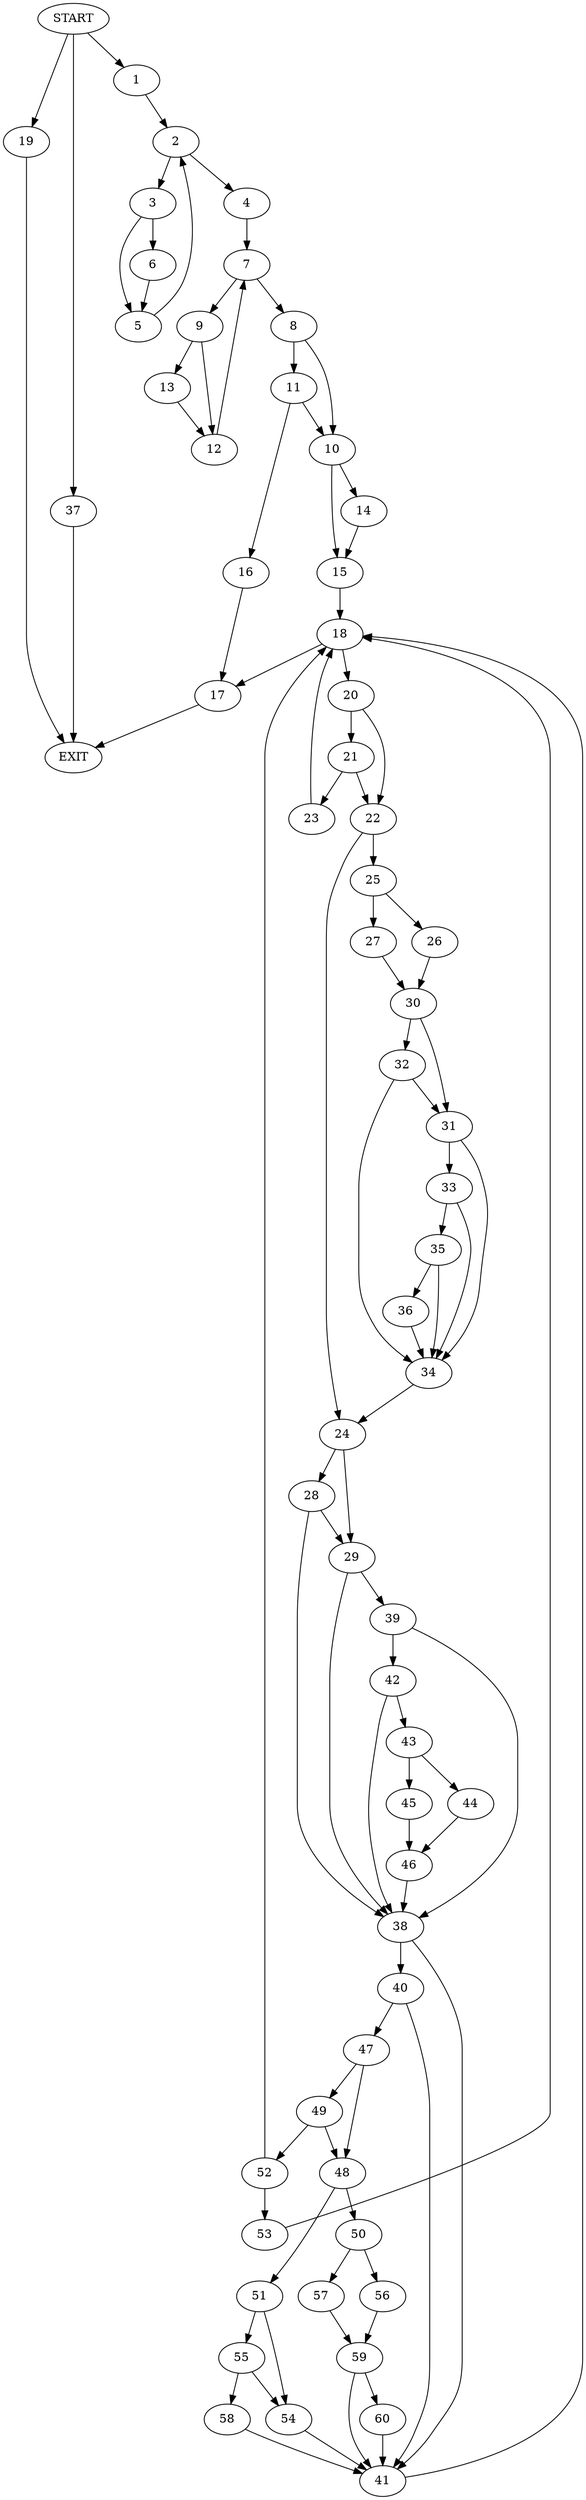digraph {
0 [label="START"]
61 [label="EXIT"]
0 -> 1
1 -> 2
2 -> 3
2 -> 4
3 -> 5
3 -> 6
4 -> 7
5 -> 2
6 -> 5
7 -> 8
7 -> 9
8 -> 10
8 -> 11
9 -> 12
9 -> 13
13 -> 12
12 -> 7
10 -> 14
10 -> 15
11 -> 10
11 -> 16
16 -> 17
17 -> 61
14 -> 15
15 -> 18
0 -> 19
19 -> 61
18 -> 20
18 -> 17
20 -> 21
20 -> 22
21 -> 23
21 -> 22
22 -> 24
22 -> 25
23 -> 18
25 -> 26
25 -> 27
24 -> 28
24 -> 29
27 -> 30
26 -> 30
30 -> 31
30 -> 32
31 -> 33
31 -> 34
32 -> 31
32 -> 34
34 -> 24
33 -> 35
33 -> 34
35 -> 36
35 -> 34
36 -> 34
0 -> 37
37 -> 61
28 -> 29
28 -> 38
29 -> 39
29 -> 38
38 -> 40
38 -> 41
39 -> 42
39 -> 38
42 -> 43
42 -> 38
43 -> 44
43 -> 45
45 -> 46
44 -> 46
46 -> 38
40 -> 41
40 -> 47
41 -> 18
47 -> 48
47 -> 49
48 -> 50
48 -> 51
49 -> 52
49 -> 48
52 -> 18
52 -> 53
53 -> 18
51 -> 54
51 -> 55
50 -> 56
50 -> 57
55 -> 58
55 -> 54
54 -> 41
58 -> 41
57 -> 59
56 -> 59
59 -> 41
59 -> 60
60 -> 41
}
